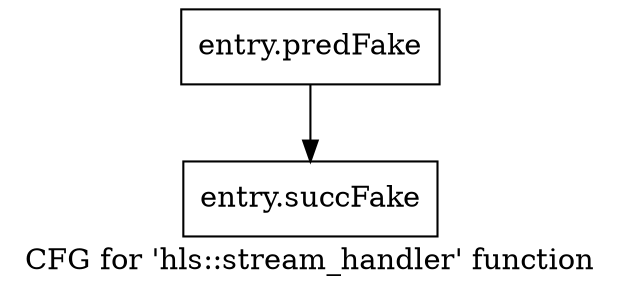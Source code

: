 digraph "CFG for 'hls::stream_handler' function" {
	label="CFG for 'hls::stream_handler' function";

	Node0x4336ba0 [shape=record,filename="/tools/Xilinx/Vitis_HLS/2022.1/include/hls_stream_thread_unsafe.h",linenumber="100",label="{entry.predFake}"];
	Node0x4336ba0 -> Node0x4414e80[ callList="" memoryops="" filename="/tools/Xilinx/Vitis_HLS/2022.1/include/hls_stream_thread_unsafe.h" execusionnum="1"];
	Node0x4414e80 [shape=record,filename="/tools/Xilinx/Vitis_HLS/2022.1/include/hls_stream_thread_unsafe.h",linenumber="100",label="{entry.succFake}"];
}
